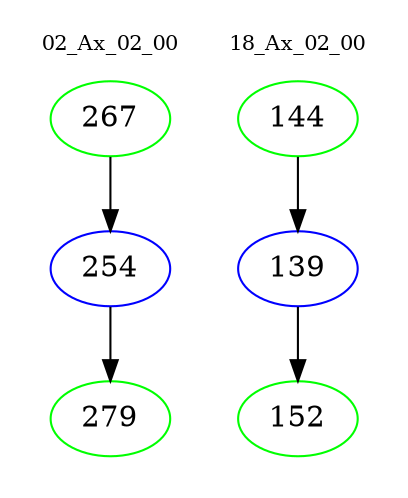 digraph{
subgraph cluster_0 {
color = white
label = "02_Ax_02_00";
fontsize=10;
T0_267 [label="267", color="green"]
T0_267 -> T0_254 [color="black"]
T0_254 [label="254", color="blue"]
T0_254 -> T0_279 [color="black"]
T0_279 [label="279", color="green"]
}
subgraph cluster_1 {
color = white
label = "18_Ax_02_00";
fontsize=10;
T1_144 [label="144", color="green"]
T1_144 -> T1_139 [color="black"]
T1_139 [label="139", color="blue"]
T1_139 -> T1_152 [color="black"]
T1_152 [label="152", color="green"]
}
}
